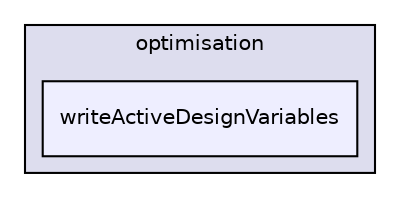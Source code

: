 digraph "applications/utilities/preProcessing/optimisation/writeActiveDesignVariables" {
  bgcolor=transparent;
  compound=true
  node [ fontsize="10", fontname="Helvetica"];
  edge [ labelfontsize="10", labelfontname="Helvetica"];
  subgraph clusterdir_bec8fca8dae9d57ccc8f5a08ee98b161 {
    graph [ bgcolor="#ddddee", pencolor="black", label="optimisation" fontname="Helvetica", fontsize="10", URL="dir_bec8fca8dae9d57ccc8f5a08ee98b161.html"]
  dir_a4627a570f482894ffe552e727f59d07 [shape=box, label="writeActiveDesignVariables", style="filled", fillcolor="#eeeeff", pencolor="black", URL="dir_a4627a570f482894ffe552e727f59d07.html"];
  }
}
